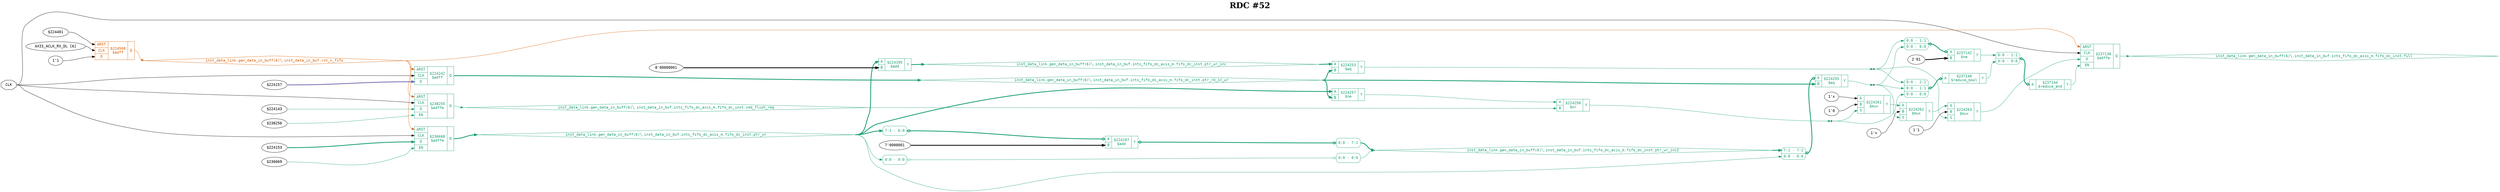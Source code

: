 digraph "spacefibre_light_top" {
label=<<b>RDC #52</b>>;
labelloc="t"
fontsize="30"
node ["fontname"="Courier"]
edge ["fontname"="Courier"]
rankdir="LR";
remincross=true;
n11 [ shape=octagon, label="CLK", color="black", fontcolor="black", href="/src/ip_spacefibre_light_top/spacefibre_light_top.vhd#45" ];
n12 [ shape=diamond, label="inst_data_link.gen_data_in_buff(6)&#9586;.inst_data_in_buf.ints_fifo_dc_axis_m.fifo_dc_inst.cmd_flush_req", colorscheme="dark28", color="1", fontcolor="1", href="/src/ip/fifo_dc/fifo_dc.vhd#111" ];
n13 [ shape=diamond, label="inst_data_link.gen_data_in_buff(6)&#9586;.inst_data_in_buf.ints_fifo_dc_axis_m.fifo_dc_inst.full", colorscheme="dark28", color="1", fontcolor="1", href="/src/ip/fifo_dc/fifo_dc.vhd#127" ];
n14 [ shape=diamond, label="inst_data_link.gen_data_in_buff(6)&#9586;.inst_data_in_buf.ints_fifo_dc_axis_m.fifo_dc_inst.ptr_rd_in_wr", colorscheme="dark28", color="1", fontcolor="1", href="/src/ip/fifo_dc/fifo_dc.vhd#106" ];
n15 [ shape=diamond, label="inst_data_link.gen_data_in_buff(6)&#9586;.inst_data_in_buf.ints_fifo_dc_axis_m.fifo_dc_inst.ptr_wr", colorscheme="dark28", color="1", fontcolor="1", href="/src/ip/fifo_dc/fifo_dc.vhd#94" ];
n16 [ shape=diamond, label="inst_data_link.gen_data_in_buff(6)&#9586;.inst_data_in_buf.ints_fifo_dc_axis_m.fifo_dc_inst.ptr_wr_inc", colorscheme="dark28", color="1", fontcolor="1", href="/src/ip/fifo_dc/fifo_dc.vhd#95" ];
n17 [ shape=diamond, label="inst_data_link.gen_data_in_buff(6)&#9586;.inst_data_in_buf.ints_fifo_dc_axis_m.fifo_dc_inst.ptr_wr_inc2", colorscheme="dark28", color="1", fontcolor="1", href="/src/ip/fifo_dc/fifo_dc.vhd#96" ];
n18 [ shape=diamond, label="inst_data_link.gen_data_in_buff(6)&#9586;.inst_data_in_buf.rst_n_fifo", colorscheme="dark28", color="2", fontcolor="2", href="/src/module_data_link/data_in_buf.vhd#142" ];
{ rank="source"; n11;}
{ rank="sink";}
v0 [ label="$224153" ];
v1 [ label="$236669" ];
c23 [ shape=record, label="{{<p19> ARST|<p11> CLK|<p20> D|<p21> EN}|$236668\n$adffe|{<p22> Q}}", colorscheme="dark28", color="1", fontcolor="1" , href="/src/ip/fifo_dc/fifo_dc.vhd#199"  ];
c24 [ shape=record, label="{{<p19> ARST|<p11> CLK|<p20> D|<p21> EN}|$237138\n$adffe|{<p22> Q}}", colorscheme="dark28", color="1", fontcolor="1" , href="/src/ip/fifo_dc/fifo_dc.vhd#256"  ];
v2 [ label="$224143" ];
v3 [ label="$238256" ];
c25 [ shape=record, label="{{<p19> ARST|<p11> CLK|<p20> D|<p21> EN}|$238255\n$adffe|{<p22> Q}}", colorscheme="dark28", color="1", fontcolor="1" , href="/src/ip/fifo_dc/fifo_dc.vhd#440"  ];
c28 [ shape=record, label="{{<p26> A}|$237140\n$reduce_bool|{<p27> Y}}", colorscheme="dark28", color="1", fontcolor="1" ];
x4 [ shape=record, style=rounded, label="<s2> 0:0 - 2:2 |<s1> 0:0 - 1:1 |<s0> 0:0 - 0:0 ", colorscheme="dark28", color="1", fontcolor="1" ];
x4:e -> c28:p26:w [arrowhead=odiamond, arrowtail=odiamond, dir=both, colorscheme="dark28", color="1", fontcolor="1", style="setlinewidth(3)", label=""];
v6 [ label="2'01" ];
c30 [ shape=record, label="{{<p26> A|<p29> B}|$237142\n$ne|{<p27> Y}}", colorscheme="dark28", color="1", fontcolor="1" ];
x5 [ shape=record, style=rounded, label="<s1> 0:0 - 1:1 |<s0> 0:0 - 0:0 ", colorscheme="dark28", color="1", fontcolor="1" ];
x5:e -> c30:p26:w [arrowhead=odiamond, arrowtail=odiamond, dir=both, colorscheme="dark28", color="1", fontcolor="1", style="setlinewidth(3)", label=""];
c31 [ shape=record, label="{{<p26> A}|$237144\n$reduce_and|{<p27> Y}}", colorscheme="dark28", color="1", fontcolor="1" ];
x7 [ shape=record, style=rounded, label="<s1> 0:0 - 1:1 |<s0> 0:0 - 0:0 ", colorscheme="dark28", color="1", fontcolor="1" ];
x7:e -> c31:p26:w [arrowhead=odiamond, arrowtail=odiamond, dir=both, colorscheme="dark28", color="1", fontcolor="1", style="setlinewidth(3)", label=""];
v8 [ label="$224401" ];
v9 [ label="AXIS_ACLK_RX_DL [6]" ];
v10 [ label="1'1" ];
c32 [ shape=record, label="{{<p19> ARST|<p11> CLK|<p20> D}|$224568\n$adff|{<p22> Q}}", colorscheme="dark28", color="2", fontcolor="2" , href="/src/module_data_link/data_in_buf.vhd#194"  ];
v11 [ label="8'00000001" ];
c33 [ shape=record, label="{{<p26> A|<p29> B}|$224195\n$add|{<p27> Y}}", colorscheme="dark28", color="1", fontcolor="1" , href="/src/ip/fifo_dc/fifo_dc.vhd#170"  ];
v13 [ label="7'0000001" ];
c34 [ shape=record, label="{{<p26> A|<p29> B}|$224197\n$add|{<p27> Y}}", colorscheme="dark28", color="1", fontcolor="1" , href="/src/ip/fifo_dc/fifo_dc.vhd#171"  ];
x12 [ shape=record, style=rounded, label="<s0> 7:1 - 6:0 ", colorscheme="dark28", color="1", fontcolor="1" ];
x12:e -> c34:p26:w [arrowhead=odiamond, arrowtail=odiamond, dir=both, colorscheme="dark28", color="1", fontcolor="1", style="setlinewidth(3)", label=""];
x14 [ shape=record, style=rounded, label="<s0> 6:0 - 7:1 ", colorscheme="dark28", color="1", fontcolor="1" ];
c34:p27:e -> x14:w [arrowhead=odiamond, arrowtail=odiamond, dir=both, colorscheme="dark28", color="1", fontcolor="1", style="setlinewidth(3)", label=""];
c35 [ shape=record, label="{{<p26> A|<p29> B}|$224253\n$eq|{<p27> Y}}", colorscheme="dark28", color="1", fontcolor="1" , href="/src/ip/fifo_dc/fifo_dc.vhd#262"  ];
c36 [ shape=record, label="{{<p26> A|<p29> B}|$224255\n$eq|{<p27> Y}}", colorscheme="dark28", color="1", fontcolor="1" , href="/src/ip/fifo_dc/fifo_dc.vhd#264"  ];
x15 [ shape=record, style=rounded, label="<s1> 7:1 - 7:1 |<s0> 0:0 - 0:0 ", colorscheme="dark28", color="1", fontcolor="1" ];
x15:e -> c36:p26:w [arrowhead=odiamond, arrowtail=odiamond, dir=both, colorscheme="dark28", color="1", fontcolor="1", style="setlinewidth(3)", label=""];
c37 [ shape=record, label="{{<p26> A|<p29> B}|$224258\n$or|{<p27> Y}}", colorscheme="dark28", color="1", fontcolor="1" , href="/src/ip/fifo_dc/fifo_dc.vhd#266"  ];
v16 [ label="1'x" ];
v17 [ label="1'0" ];
c39 [ shape=record, label="{{<p26> A|<p29> B|<p38> S}|$224261\n$mux|{<p27> Y}}", colorscheme="dark28", color="1", fontcolor="1" , href="/src/ip/fifo_dc/fifo_dc.vhd#262"  ];
v18 [ label="1'x" ];
c40 [ shape=record, label="{{<p26> A|<p29> B|<p38> S}|$224262\n$mux|{<p27> Y}}", colorscheme="dark28", color="1", fontcolor="1" , href="/src/ip/fifo_dc/fifo_dc.vhd#262"  ];
v19 [ label="1'1" ];
c41 [ shape=record, label="{{<p26> A|<p29> B|<p38> S}|$224263\n$mux|{<p27> Y}}", colorscheme="dark28", color="1", fontcolor="1" , href="/src/ip/fifo_dc/fifo_dc.vhd#262"  ];
c42 [ shape=record, label="{{<p26> A|<p29> B}|$224257\n$ne|{<p27> Y}}", colorscheme="dark28", color="1", fontcolor="1" , href="/src/ip/fifo_dc/fifo_dc.vhd#266"  ];
v20 [ label="$224157" ];
c43 [ shape=record, label="{{<p19> ARST|<p11> CLK|<p20> D}|$224242\n$adff|{<p22> Q}}", colorscheme="dark28", color="1", fontcolor="1" , href="/src/ip/fifo_dc/fifo_dc.vhd#222"  ];
x21 [ shape=record, style=rounded, label="<s0> 0:0 - 0:0 ", colorscheme="dark28", color="1", fontcolor="1" ];
x22 [ shape=record, style=rounded, label="<s0> 0:0 - 0:0 ", colorscheme="dark28", color="1", fontcolor="1" ];
x21:e -> x22:w [arrowhead=odiamond, arrowtail=odiamond, dir=both, colorscheme="dark28", color="1", fontcolor="1", label=""];
c28:p27:e -> x7:s0:w [colorscheme="dark28", color="1", fontcolor="1", label=""];
c41:p27:e -> c24:p20:w [colorscheme="dark28", color="1", fontcolor="1", label=""];
n11:e -> c23:p11:w [color="black", fontcolor="black", label=""];
n11:e -> c24:p11:w [color="black", fontcolor="black", label=""];
n11:e -> c25:p11:w [color="black", fontcolor="black", label=""];
n11:e -> c43:p11:w [color="black", fontcolor="black", label=""];
c25:p22:e -> n12:w [colorscheme="dark28", color="1", fontcolor="1", label=""];
n12:e -> c37:p29:w [colorscheme="dark28", color="1", fontcolor="1", label=""];
c24:p22:e -> n13:w [colorscheme="dark28", color="1", fontcolor="1", label=""];
c43:p22:e -> n14:w [colorscheme="dark28", color="1", fontcolor="1", style="setlinewidth(3)", label=""];
n14:e -> c35:p29:w [colorscheme="dark28", color="1", fontcolor="1", style="setlinewidth(3)", label=""];
n14:e -> c36:p29:w [colorscheme="dark28", color="1", fontcolor="1", style="setlinewidth(3)", label=""];
n14:e -> c42:p29:w [colorscheme="dark28", color="1", fontcolor="1", style="setlinewidth(3)", label=""];
c23:p22:e -> n15:w [colorscheme="dark28", color="1", fontcolor="1", style="setlinewidth(3)", label=""];
n15:e -> c33:p26:w [colorscheme="dark28", color="1", fontcolor="1", style="setlinewidth(3)", label=""];
n15:e -> c42:p26:w [colorscheme="dark28", color="1", fontcolor="1", style="setlinewidth(3)", label=""];
n15:e -> x12:s0:w [colorscheme="dark28", color="1", fontcolor="1", style="setlinewidth(3)", label=""];
n15:e -> x15:s0:w [colorscheme="dark28", color="1", fontcolor="1", label=""];
n15:e -> x21:s0:w [colorscheme="dark28", color="1", fontcolor="1", label=""];
c33:p27:e -> n16:w [colorscheme="dark28", color="1", fontcolor="1", style="setlinewidth(3)", label=""];
n16:e -> c35:p26:w [colorscheme="dark28", color="1", fontcolor="1", style="setlinewidth(3)", label=""];
x14:s0:e -> n17:w [colorscheme="dark28", color="1", fontcolor="1", style="setlinewidth(3)", label=""];
x22:s0:e -> n17:w [colorscheme="dark28", color="1", fontcolor="1", label=""];
n17:e -> x15:s1:w [colorscheme="dark28", color="1", fontcolor="1", style="setlinewidth(3)", label=""];
c32:p22:e -> n18:w [colorscheme="dark28", color="2", fontcolor="2", label=""];
n18:e -> c23:p19:w [colorscheme="dark28", color="2", fontcolor="2", label=""];
n18:e -> c24:p19:w [colorscheme="dark28", color="2", fontcolor="2", label=""];
n18:e -> c25:p19:w [colorscheme="dark28", color="2", fontcolor="2", label=""];
n18:e -> c43:p19:w [colorscheme="dark28", color="2", fontcolor="2", label=""];
c30:p27:e -> x7:s1:w [colorscheme="dark28", color="1", fontcolor="1", label=""];
c31:p27:e -> c24:p21:w [colorscheme="dark28", color="1", fontcolor="1", label=""];
n4 [ shape=point ];
c35:p27:e -> n4:w [colorscheme="dark28", color="1", fontcolor="1", label=""];
n4:e -> c41:p38:w [colorscheme="dark28", color="1", fontcolor="1", label=""];
n4:e -> x4:s2:w [colorscheme="dark28", color="1", fontcolor="1", label=""];
n4:e -> x5:s1:w [colorscheme="dark28", color="1", fontcolor="1", label=""];
n5 [ shape=point ];
c36:p27:e -> n5:w [colorscheme="dark28", color="1", fontcolor="1", label=""];
n5:e -> c40:p38:w [colorscheme="dark28", color="1", fontcolor="1", label=""];
n5:e -> x4:s1:w [colorscheme="dark28", color="1", fontcolor="1", label=""];
n5:e -> x5:s0:w [colorscheme="dark28", color="1", fontcolor="1", label=""];
c42:p27:e -> c37:p26:w [colorscheme="dark28", color="1", fontcolor="1", label=""];
n7 [ shape=point ];
c37:p27:e -> n7:w [colorscheme="dark28", color="1", fontcolor="1", label=""];
n7:e -> c39:p38:w [colorscheme="dark28", color="1", fontcolor="1", label=""];
n7:e -> x4:s0:w [colorscheme="dark28", color="1", fontcolor="1", label=""];
c39:p27:e -> c40:p26:w [colorscheme="dark28", color="1", fontcolor="1", label=""];
c40:p27:e -> c41:p26:w [colorscheme="dark28", color="1", fontcolor="1", label=""];
v0:e -> c23:p20:w [colorscheme="dark28", color="1", fontcolor="1", style="setlinewidth(3)", label=""];
v1:e -> c23:p21:w [colorscheme="dark28", color="1", fontcolor="1", label=""];
v10:e -> c32:p20:w [color="black", fontcolor="black", label=""];
v11:e -> c33:p29:w [color="black", fontcolor="black", style="setlinewidth(3)", label=""];
v13:e -> c34:p29:w [color="black", fontcolor="black", style="setlinewidth(3)", label=""];
v16:e -> c39:p26:w [color="black", fontcolor="black", label=""];
v17:e -> c39:p29:w [color="black", fontcolor="black", label=""];
v18:e -> c40:p29:w [color="black", fontcolor="black", label=""];
v19:e -> c41:p29:w [color="black", fontcolor="black", label=""];
v2:e -> c25:p20:w [colorscheme="dark28", color="1", fontcolor="1", label=""];
v20:e -> c43:p20:w [colorscheme="dark28", color="3", fontcolor="3", style="setlinewidth(3)", label=""];
v3:e -> c25:p21:w [colorscheme="dark28", color="1", fontcolor="1", label=""];
v6:e -> c30:p29:w [color="black", fontcolor="black", style="setlinewidth(3)", label=""];
v8:e -> c32:p19:w [color="black", fontcolor="black", label=""];
v9:e -> c32:p11:w [color="black", fontcolor="black", label=""];
}
